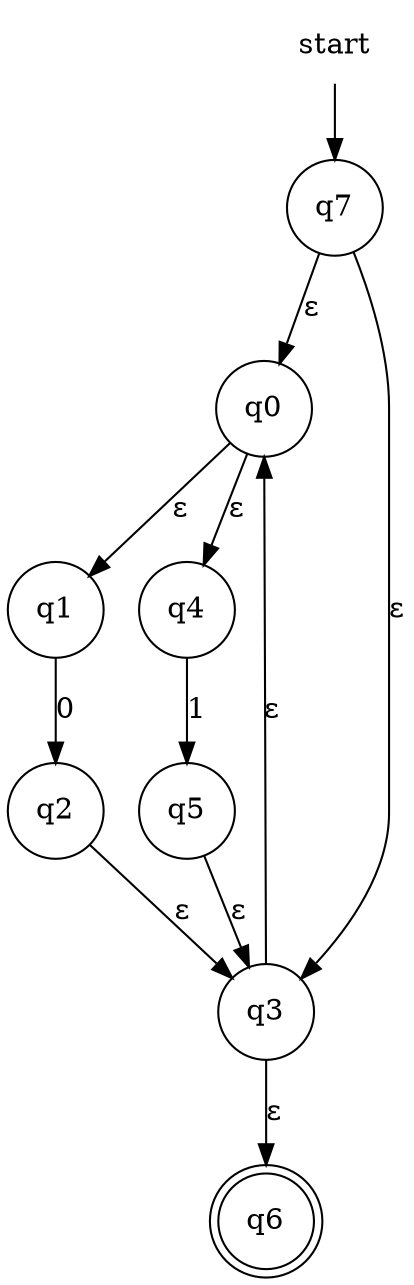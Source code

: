 digraph automaton {
    node [shape=none]; start;
    node [shape=doublecircle]; "q6";
    node [shape=circle];
    start -> "q7";
    "q0" -> "q1" [label="&epsilon;"];
    "q0" -> "q4" [label="&epsilon;"];
    "q1" -> "q2" [label="0"];
    "q2" -> "q3" [label="&epsilon;"];
    "q3" -> "q0" [label="&epsilon;"];
    "q3" -> "q6" [label="&epsilon;"];
    "q4" -> "q5" [label="1"];
    "q5" -> "q3" [label="&epsilon;"];
    "q7" -> "q0" [label="&epsilon;"];
    "q7" -> "q3" [label="&epsilon;"];
}
